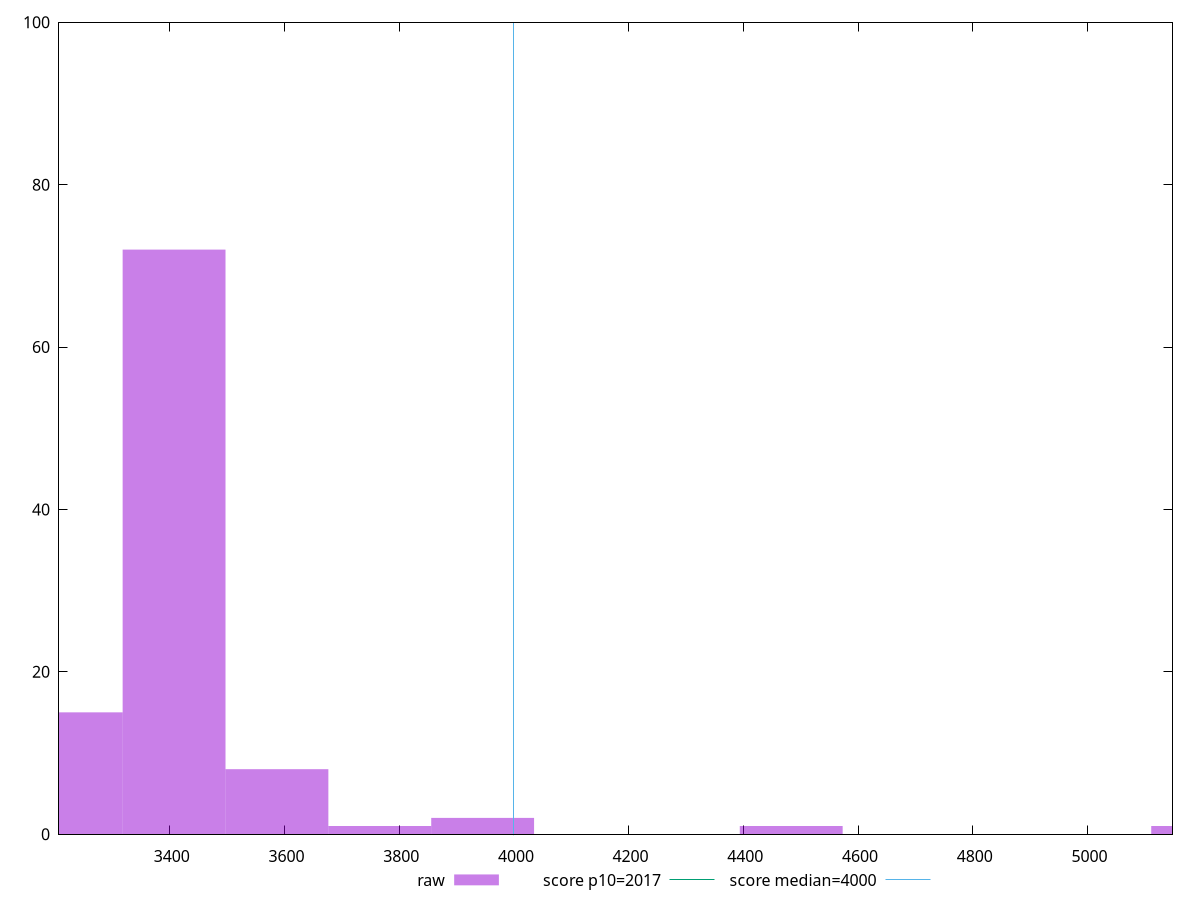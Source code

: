 reset

$raw <<EOF
3228.1626675596376 15
3407.505037979617 72
3766.189778819577 1
3586.847408399597 8
4483.559260499496 1
5200.928742179416 1
3945.532149239557 2
EOF

set key outside below
set boxwidth 179.34237041997986
set xrange [3206.8639999999987:5148.347999999988]
set yrange [0:100]
set trange [0:100]
set style fill transparent solid 0.5 noborder

set parametric
set terminal svg size 640, 490 enhanced background rgb 'white'
set output "reprap/mainthread-work-breakdown/samples/pages+cached+noexternal/raw/histogram.svg"

plot $raw title "raw" with boxes, \
     2017,t title "score p10=2017", \
     4000,t title "score median=4000"

reset
